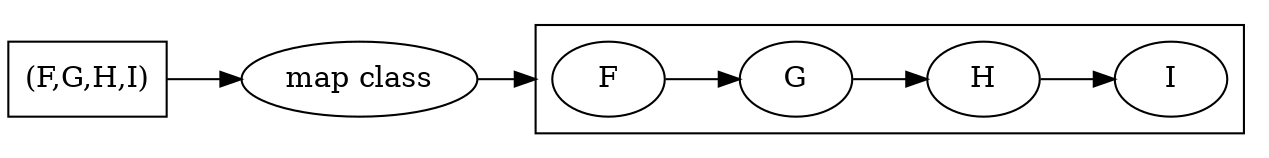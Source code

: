 digraph G_pipe {
	rankdir=LR
	compound=true
        lhs[label="(F,G,H,I)", shape=box];
	map[label="map class"];

subgraph cluster0{
rhs0[label="F"]
rhs1[label="G"]
rhs2[label="H"]
rhs3[label="I"]
rhs0 -> rhs1;
rhs1 -> rhs2;
rhs2 -> rhs3
}

lhs -> map;
map -> rhs0[lhead=cluster0]

}